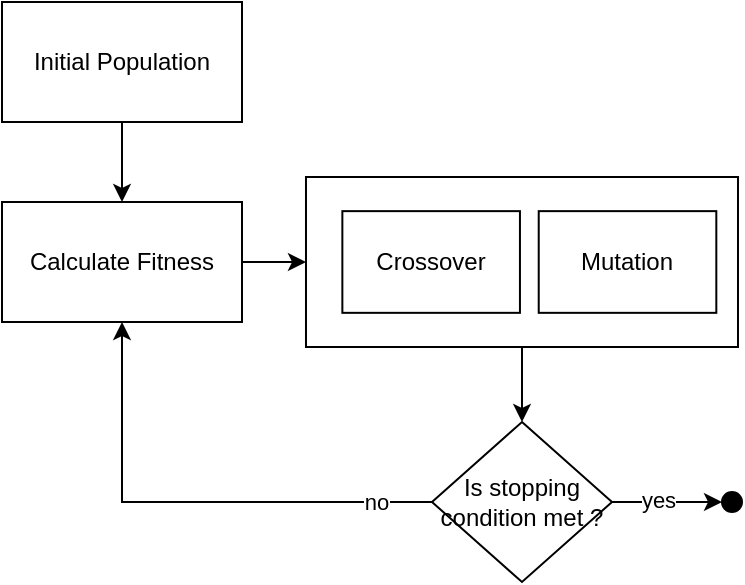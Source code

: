 <mxfile version="21.1.2" type="device">
  <diagram id="0VI-XoIRhaBafQQYP77Y" name="Page-1">
    <mxGraphModel dx="574" dy="323" grid="1" gridSize="10" guides="1" tooltips="1" connect="1" arrows="1" fold="1" page="1" pageScale="1" pageWidth="1100" pageHeight="850" math="0" shadow="0">
      <root>
        <mxCell id="0" />
        <mxCell id="1" parent="0" />
        <mxCell id="TaGQrZyLiSGGniFciTtF-18" style="edgeStyle=orthogonalEdgeStyle;rounded=0;orthogonalLoop=1;jettySize=auto;html=1;entryX=0.5;entryY=0;entryDx=0;entryDy=0;" parent="1" source="TaGQrZyLiSGGniFciTtF-1" target="TaGQrZyLiSGGniFciTtF-2" edge="1">
          <mxGeometry relative="1" as="geometry" />
        </mxCell>
        <mxCell id="TaGQrZyLiSGGniFciTtF-1" value="Initial Population" style="rounded=0;whiteSpace=wrap;html=1;" parent="1" vertex="1">
          <mxGeometry x="240" y="420" width="120" height="60" as="geometry" />
        </mxCell>
        <mxCell id="TaGQrZyLiSGGniFciTtF-19" style="edgeStyle=orthogonalEdgeStyle;rounded=0;orthogonalLoop=1;jettySize=auto;html=1;entryX=0;entryY=0.5;entryDx=0;entryDy=0;" parent="1" source="TaGQrZyLiSGGniFciTtF-2" target="TaGQrZyLiSGGniFciTtF-3" edge="1">
          <mxGeometry relative="1" as="geometry" />
        </mxCell>
        <mxCell id="TaGQrZyLiSGGniFciTtF-2" value="Calculate Fitness" style="rounded=0;whiteSpace=wrap;html=1;" parent="1" vertex="1">
          <mxGeometry x="240" y="520" width="120" height="60" as="geometry" />
        </mxCell>
        <mxCell id="TaGQrZyLiSGGniFciTtF-30" style="edgeStyle=orthogonalEdgeStyle;rounded=0;orthogonalLoop=1;jettySize=auto;html=1;entryX=0.5;entryY=1;entryDx=0;entryDy=0;" parent="1" source="TaGQrZyLiSGGniFciTtF-10" target="TaGQrZyLiSGGniFciTtF-2" edge="1">
          <mxGeometry relative="1" as="geometry" />
        </mxCell>
        <mxCell id="TaGQrZyLiSGGniFciTtF-31" value="no" style="edgeLabel;html=1;align=center;verticalAlign=middle;resizable=0;points=[];" parent="TaGQrZyLiSGGniFciTtF-30" vertex="1" connectable="0">
          <mxGeometry x="-0.767" relative="1" as="geometry">
            <mxPoint as="offset" />
          </mxGeometry>
        </mxCell>
        <mxCell id="TaGQrZyLiSGGniFciTtF-32" style="edgeStyle=orthogonalEdgeStyle;rounded=0;orthogonalLoop=1;jettySize=auto;html=1;entryX=0;entryY=0.5;entryDx=0;entryDy=0;" parent="1" source="TaGQrZyLiSGGniFciTtF-10" target="TaGQrZyLiSGGniFciTtF-15" edge="1">
          <mxGeometry relative="1" as="geometry" />
        </mxCell>
        <mxCell id="TaGQrZyLiSGGniFciTtF-33" value="yes" style="edgeLabel;html=1;align=center;verticalAlign=middle;resizable=0;points=[];" parent="TaGQrZyLiSGGniFciTtF-32" vertex="1" connectable="0">
          <mxGeometry x="-0.169" y="1" relative="1" as="geometry">
            <mxPoint as="offset" />
          </mxGeometry>
        </mxCell>
        <mxCell id="TaGQrZyLiSGGniFciTtF-10" value="Is stopping condition met ?" style="rhombus;whiteSpace=wrap;html=1;" parent="1" vertex="1">
          <mxGeometry x="455" y="630" width="90" height="80" as="geometry" />
        </mxCell>
        <mxCell id="TaGQrZyLiSGGniFciTtF-15" value="" style="ellipse;whiteSpace=wrap;html=1;aspect=fixed;fillColor=#000000;" parent="1" vertex="1">
          <mxGeometry x="600" y="665" width="10" height="10" as="geometry" />
        </mxCell>
        <mxCell id="TaGQrZyLiSGGniFciTtF-29" style="edgeStyle=orthogonalEdgeStyle;rounded=0;orthogonalLoop=1;jettySize=auto;html=1;entryX=0.5;entryY=0;entryDx=0;entryDy=0;" parent="1" source="TaGQrZyLiSGGniFciTtF-3" target="TaGQrZyLiSGGniFciTtF-10" edge="1">
          <mxGeometry relative="1" as="geometry" />
        </mxCell>
        <mxCell id="TaGQrZyLiSGGniFciTtF-3" value="" style="rounded=0;whiteSpace=wrap;html=1;" parent="1" vertex="1">
          <mxGeometry x="391.995" y="507.5" width="216" height="85" as="geometry" />
        </mxCell>
        <mxCell id="TaGQrZyLiSGGniFciTtF-4" value="Crossover" style="rounded=0;whiteSpace=wrap;html=1;" parent="1" vertex="1">
          <mxGeometry x="410.182" y="524.57" width="88.796" height="50.85" as="geometry" />
        </mxCell>
        <mxCell id="TaGQrZyLiSGGniFciTtF-26" value="Mutation" style="rounded=0;whiteSpace=wrap;html=1;" parent="1" vertex="1">
          <mxGeometry x="508.364" y="524.57" width="88.796" height="50.85" as="geometry" />
        </mxCell>
      </root>
    </mxGraphModel>
  </diagram>
</mxfile>

